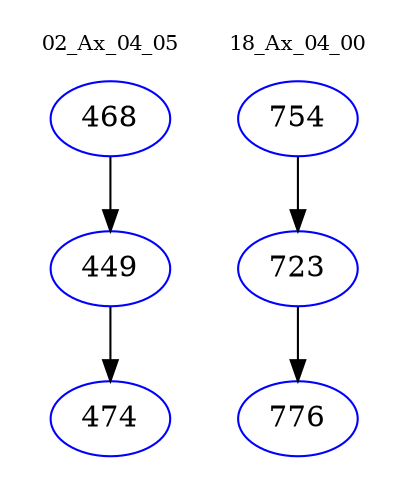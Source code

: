 digraph{
subgraph cluster_0 {
color = white
label = "02_Ax_04_05";
fontsize=10;
T0_468 [label="468", color="blue"]
T0_468 -> T0_449 [color="black"]
T0_449 [label="449", color="blue"]
T0_449 -> T0_474 [color="black"]
T0_474 [label="474", color="blue"]
}
subgraph cluster_1 {
color = white
label = "18_Ax_04_00";
fontsize=10;
T1_754 [label="754", color="blue"]
T1_754 -> T1_723 [color="black"]
T1_723 [label="723", color="blue"]
T1_723 -> T1_776 [color="black"]
T1_776 [label="776", color="blue"]
}
}
